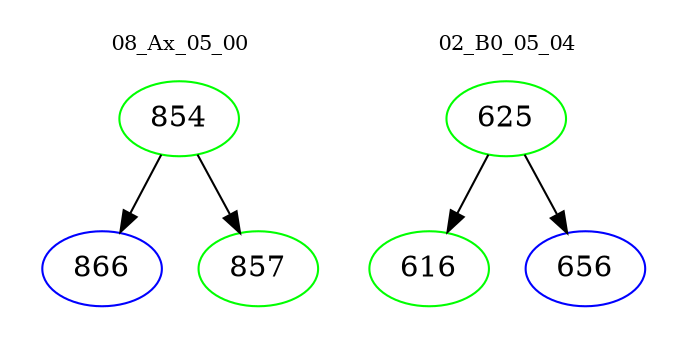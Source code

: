 digraph{
subgraph cluster_0 {
color = white
label = "08_Ax_05_00";
fontsize=10;
T0_854 [label="854", color="green"]
T0_854 -> T0_866 [color="black"]
T0_866 [label="866", color="blue"]
T0_854 -> T0_857 [color="black"]
T0_857 [label="857", color="green"]
}
subgraph cluster_1 {
color = white
label = "02_B0_05_04";
fontsize=10;
T1_625 [label="625", color="green"]
T1_625 -> T1_616 [color="black"]
T1_616 [label="616", color="green"]
T1_625 -> T1_656 [color="black"]
T1_656 [label="656", color="blue"]
}
}
